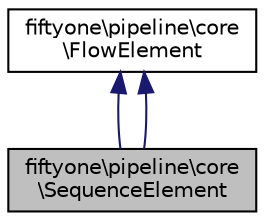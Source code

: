 digraph "fiftyone\pipeline\core\SequenceElement"
{
 // LATEX_PDF_SIZE
  bgcolor="transparent";
  edge [fontname="Helvetica",fontsize="10",labelfontname="Helvetica",labelfontsize="10"];
  node [fontname="Helvetica",fontsize="10",shape=record];
  Node2 [label="fiftyone\\pipeline\\core\l\\SequenceElement",height=0.2,width=0.4,color="black", fillcolor="grey75", style="filled", fontcolor="black",tooltip="The SequenceElement stores session data regarding requests for client side JavaScript from the JavaSc..."];
  Node3 -> Node2 [dir="back",color="midnightblue",fontsize="10",style="solid",fontname="Helvetica"];
  Node3 [label="fiftyone\\pipeline\\core\l\\FlowElement",height=0.2,width=0.4,color="black",URL="$classfiftyone_1_1pipeline_1_1core_1_1_flow_element.html",tooltip="A FlowElement is placed inside a Pipeline It receives Evidence via a FlowData object It uses this to ..."];
  Node3 -> Node2 [dir="back",color="midnightblue",fontsize="10",style="solid",fontname="Helvetica"];
}
